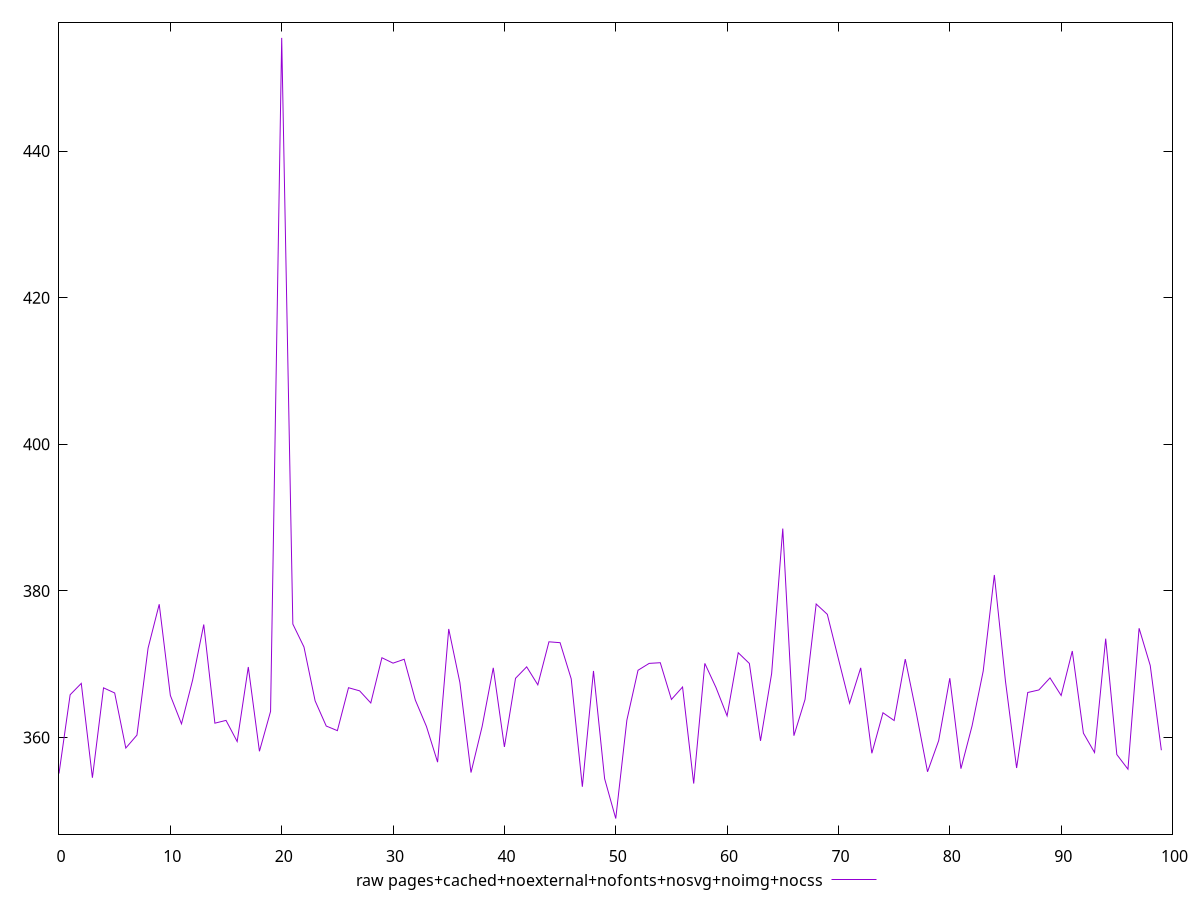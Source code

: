 $_rawPagesCachedNoexternalNofontsNosvgNoimgNocss <<EOF
355.08799999999997
365.832
367.3839999999999
354.5080000000001
366.7759999999999
366.07600000000014
358.56399999999996
360.3280000000001
372.19200000000023
378.18000000000006
365.73999999999995
361.864
367.84000000000003
375.41600000000005
361.9560000000001
362.33599999999996
359.4520000000003
369.61600000000004
358.1200000000001
363.5639999999999
455.44399999999996
375.47600000000006
372.34799999999996
365.00400000000013
361.5640000000001
360.9359999999999
366.79200000000014
366.36400000000003
364.7120000000001
370.8840000000001
370.14400000000006
370.67599999999993
365.1079999999999
361.504
356.6359999999999
374.80800000000005
367.51200000000006
355.21999999999997
361.5000000000001
369.504
358.71600000000007
368.08
369.6400000000001
367.188
373.0560000000002
372.936
368.00000000000006
353.28000000000003
369.08000000000004
354.38400000000007
348.948
362.3720000000002
369.172
370.112
370.20399999999995
365.1920000000001
366.888
353.72
370.1119999999999
366.82400000000007
362.9520000000001
371.5640000000001
370.09999999999997
359.54400000000015
368.7279999999999
388.50400000000013
360.24800000000005
365.1919999999999
378.21200000000005
376.80400000000014
370.708
364.67200000000014
369.5040000000001
357.84799999999996
363.37600000000003
362.316
370.6960000000001
363.284
355.3240000000001
359.56799999999987
368.092
355.74800000000016
361.5880000000002
369.06000000000006
382.176
367.6800000000003
355.844
366.14
366.488
368.13199999999995
365.732
371.80000000000007
360.59599999999995
357.95200000000006
373.4839999999999
357.672
355.68
374.90400000000017
369.8280000000001
358.2640000000001
EOF
set key outside below
set terminal pngcairo
set output "report_00006_2020-11-02T20-21-41.718Z/mainthread-work-breakdown/pages+cached+noexternal+nofonts+nosvg+noimg+nocss//raw.png"
set yrange [346.81807999999995:457.57392]
plot $_rawPagesCachedNoexternalNofontsNosvgNoimgNocss title "raw pages+cached+noexternal+nofonts+nosvg+noimg+nocss" with line ,
